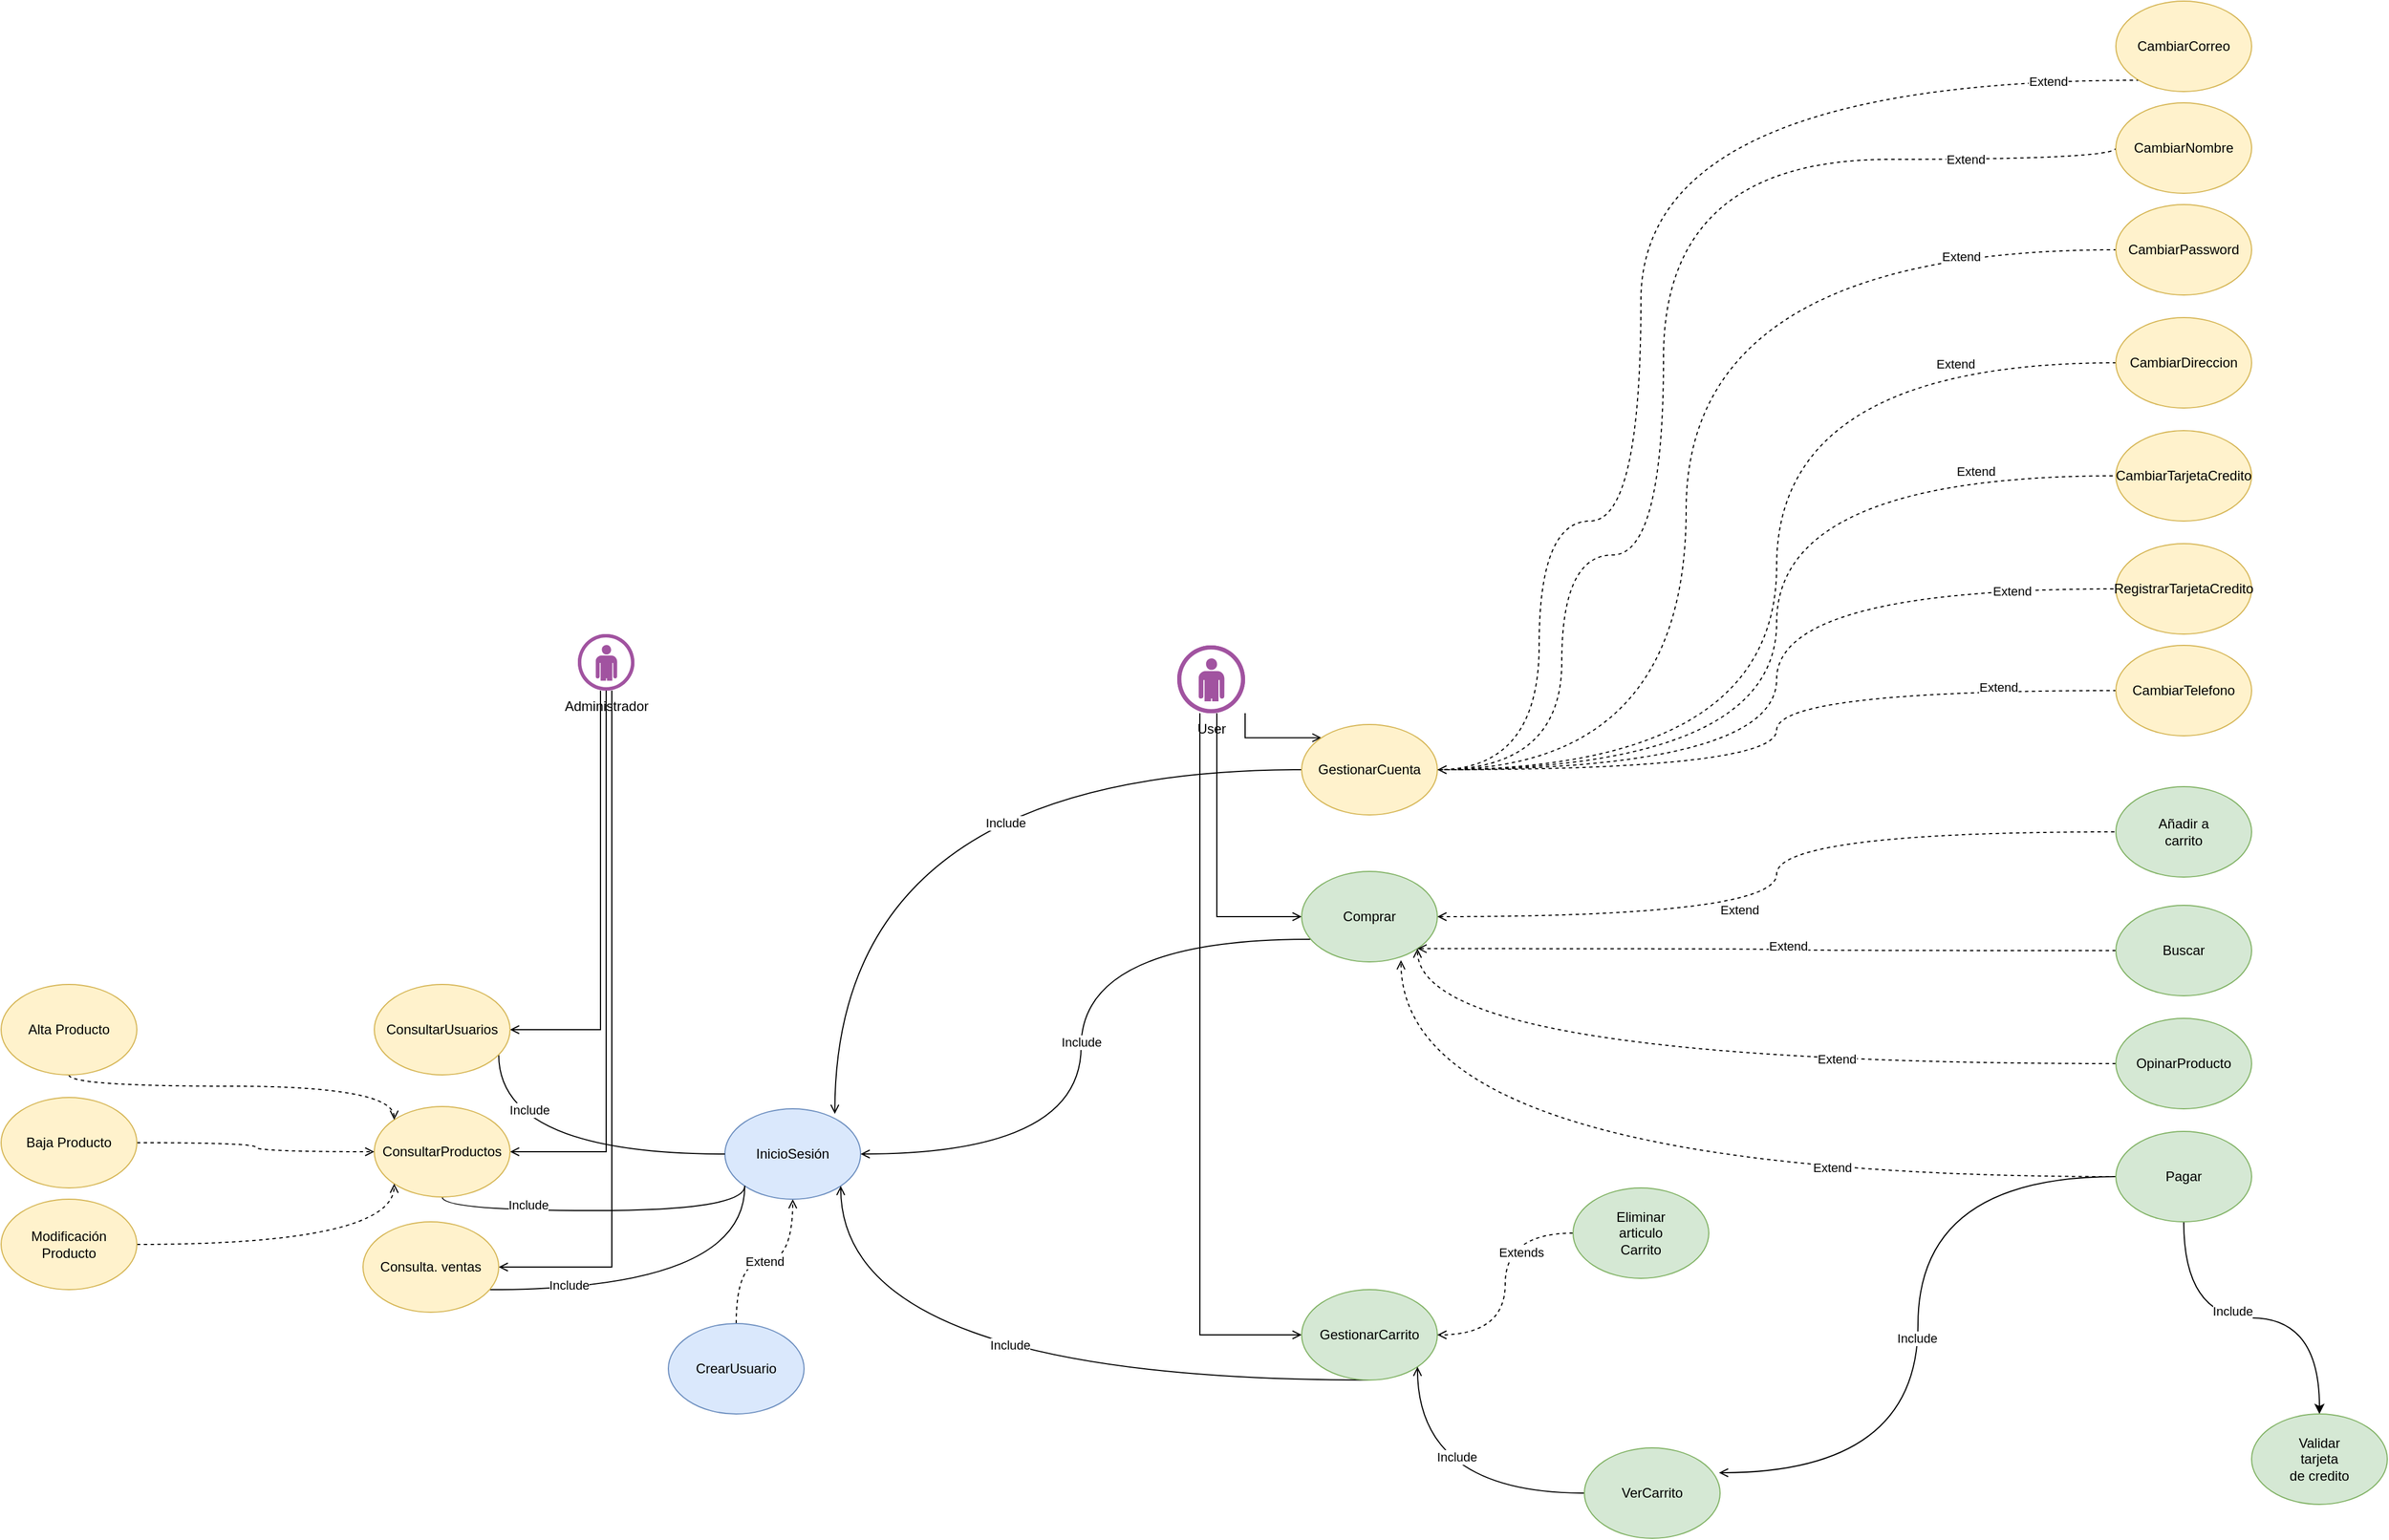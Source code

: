 <mxfile version="17.4.2" type="device"><diagram id="EYGn6ma_3_6tmCTe7zwb" name="Página-1"><mxGraphModel dx="3720" dy="928" grid="1" gridSize="10" guides="1" tooltips="1" connect="1" arrows="1" fold="1" page="1" pageScale="1" pageWidth="1654" pageHeight="2336" math="0" shadow="0"><root><mxCell id="0"/><mxCell id="1" parent="0"/><mxCell id="AV_3MZFQls4FvIpao2mU-118" style="edgeStyle=orthogonalEdgeStyle;orthogonalLoop=1;jettySize=auto;html=1;entryX=0;entryY=0;entryDx=0;entryDy=0;startArrow=none;startFill=0;endArrow=open;endFill=0;rounded=0;" edge="1" parent="1" source="AV_3MZFQls4FvIpao2mU-2" target="AV_3MZFQls4FvIpao2mU-35"><mxGeometry relative="1" as="geometry"><Array as="points"><mxPoint x="610" y="762"/></Array></mxGeometry></mxCell><mxCell id="AV_3MZFQls4FvIpao2mU-119" style="edgeStyle=orthogonalEdgeStyle;rounded=0;orthogonalLoop=1;jettySize=auto;html=1;entryX=0;entryY=0.5;entryDx=0;entryDy=0;startArrow=none;startFill=0;endArrow=open;endFill=0;" edge="1" parent="1" source="AV_3MZFQls4FvIpao2mU-2" target="AV_3MZFQls4FvIpao2mU-29"><mxGeometry relative="1" as="geometry"><Array as="points"><mxPoint x="585" y="920"/></Array></mxGeometry></mxCell><mxCell id="AV_3MZFQls4FvIpao2mU-120" style="edgeStyle=orthogonalEdgeStyle;rounded=0;orthogonalLoop=1;jettySize=auto;html=1;entryX=0;entryY=0.5;entryDx=0;entryDy=0;startArrow=none;startFill=0;endArrow=open;endFill=0;" edge="1" parent="1" source="AV_3MZFQls4FvIpao2mU-2" target="AV_3MZFQls4FvIpao2mU-22"><mxGeometry relative="1" as="geometry"><Array as="points"><mxPoint x="570" y="1290"/></Array></mxGeometry></mxCell><mxCell id="AV_3MZFQls4FvIpao2mU-2" value="User" style="verticalLabelPosition=bottom;sketch=0;html=1;fillColor=#A153A0;strokeColor=#ffffff;verticalAlign=top;align=center;points=[[0,0.5,0],[0.125,0.25,0],[0.25,0,0],[0.5,0,0],[0.75,0,0],[0.875,0.25,0],[1,0.5,0],[0.875,0.75,0],[0.75,1,0],[0.5,1,0],[0.125,0.75,0]];pointerEvents=1;shape=mxgraph.cisco_safe.compositeIcon;bgIcon=ellipse;resIcon=mxgraph.cisco_safe.design.user;" vertex="1" parent="1"><mxGeometry x="550" y="680" width="60" height="60" as="geometry"/></mxCell><mxCell id="AV_3MZFQls4FvIpao2mU-92" value="Extend" style="edgeStyle=orthogonalEdgeStyle;curved=1;orthogonalLoop=1;jettySize=auto;html=1;startArrow=none;startFill=0;endArrow=open;endFill=0;dashed=1;" edge="1" parent="1" source="AV_3MZFQls4FvIpao2mU-15" target="AV_3MZFQls4FvIpao2mU-16"><mxGeometry relative="1" as="geometry"/></mxCell><mxCell id="AV_3MZFQls4FvIpao2mU-15" value="CrearUsuario" style="ellipse;whiteSpace=wrap;html=1;fillColor=#dae8fc;strokeColor=#6c8ebf;" vertex="1" parent="1"><mxGeometry x="100" y="1280" width="120" height="80" as="geometry"/></mxCell><mxCell id="AV_3MZFQls4FvIpao2mU-16" value="InicioSesión" style="ellipse;whiteSpace=wrap;html=1;fillColor=#dae8fc;strokeColor=#6c8ebf;" vertex="1" parent="1"><mxGeometry x="150" y="1090" width="120" height="80" as="geometry"/></mxCell><mxCell id="AV_3MZFQls4FvIpao2mU-116" style="edgeStyle=orthogonalEdgeStyle;curved=1;orthogonalLoop=1;jettySize=auto;html=1;entryX=1;entryY=1;entryDx=0;entryDy=0;startArrow=none;startFill=0;endArrow=open;endFill=0;" edge="1" parent="1" source="AV_3MZFQls4FvIpao2mU-22" target="AV_3MZFQls4FvIpao2mU-16"><mxGeometry relative="1" as="geometry"><Array as="points"><mxPoint x="252" y="1330"/></Array></mxGeometry></mxCell><mxCell id="AV_3MZFQls4FvIpao2mU-137" value="Include" style="edgeLabel;html=1;align=center;verticalAlign=middle;resizable=0;points=[];" vertex="1" connectable="0" parent="AV_3MZFQls4FvIpao2mU-116"><mxGeometry x="-0.005" y="-31" relative="1" as="geometry"><mxPoint as="offset"/></mxGeometry></mxCell><mxCell id="AV_3MZFQls4FvIpao2mU-22" value="GestionarCarrito" style="ellipse;whiteSpace=wrap;html=1;fillColor=#d5e8d4;strokeColor=#82b366;" vertex="1" parent="1"><mxGeometry x="660" y="1250" width="120" height="80" as="geometry"/></mxCell><mxCell id="AV_3MZFQls4FvIpao2mU-113" style="edgeStyle=orthogonalEdgeStyle;curved=1;orthogonalLoop=1;jettySize=auto;html=1;entryX=1;entryY=1;entryDx=0;entryDy=0;startArrow=none;startFill=0;endArrow=open;endFill=0;" edge="1" parent="1" source="AV_3MZFQls4FvIpao2mU-25" target="AV_3MZFQls4FvIpao2mU-22"><mxGeometry relative="1" as="geometry"/></mxCell><mxCell id="AV_3MZFQls4FvIpao2mU-114" value="Include" style="edgeLabel;html=1;align=center;verticalAlign=middle;resizable=0;points=[];" vertex="1" connectable="0" parent="AV_3MZFQls4FvIpao2mU-113"><mxGeometry x="-0.13" y="-32" relative="1" as="geometry"><mxPoint as="offset"/></mxGeometry></mxCell><mxCell id="AV_3MZFQls4FvIpao2mU-25" value="VerCarrito" style="ellipse;whiteSpace=wrap;html=1;fillColor=#d5e8d4;strokeColor=#82b366;" vertex="1" parent="1"><mxGeometry x="910" y="1390" width="120" height="80" as="geometry"/></mxCell><mxCell id="AV_3MZFQls4FvIpao2mU-111" style="edgeStyle=orthogonalEdgeStyle;curved=1;orthogonalLoop=1;jettySize=auto;html=1;entryX=1;entryY=0.5;entryDx=0;entryDy=0;dashed=1;startArrow=none;startFill=0;endArrow=open;endFill=0;" edge="1" parent="1" source="AV_3MZFQls4FvIpao2mU-27" target="AV_3MZFQls4FvIpao2mU-22"><mxGeometry relative="1" as="geometry"/></mxCell><mxCell id="AV_3MZFQls4FvIpao2mU-112" value="Extends" style="edgeLabel;html=1;align=center;verticalAlign=middle;resizable=0;points=[];" vertex="1" connectable="0" parent="AV_3MZFQls4FvIpao2mU-111"><mxGeometry x="-0.269" y="14" relative="1" as="geometry"><mxPoint as="offset"/></mxGeometry></mxCell><mxCell id="AV_3MZFQls4FvIpao2mU-27" value="Eliminar&lt;br&gt;articulo&lt;br&gt;Carrito" style="ellipse;whiteSpace=wrap;html=1;fillColor=#d5e8d4;strokeColor=#82b366;" vertex="1" parent="1"><mxGeometry x="900" y="1160" width="120" height="80" as="geometry"/></mxCell><mxCell id="AV_3MZFQls4FvIpao2mU-59" style="edgeStyle=orthogonalEdgeStyle;curved=1;orthogonalLoop=1;jettySize=auto;html=1;endArrow=none;endFill=0;dashed=1;startArrow=open;startFill=0;entryX=0;entryY=0.5;entryDx=0;entryDy=0;" edge="1" parent="1" source="AV_3MZFQls4FvIpao2mU-29" target="AV_3MZFQls4FvIpao2mU-31"><mxGeometry relative="1" as="geometry"><mxPoint x="1190" y="890" as="targetPoint"/></mxGeometry></mxCell><mxCell id="AV_3MZFQls4FvIpao2mU-79" value="Extend" style="edgeLabel;html=1;align=center;verticalAlign=middle;resizable=0;points=[];" vertex="1" connectable="0" parent="AV_3MZFQls4FvIpao2mU-59"><mxGeometry x="-0.209" y="6" relative="1" as="geometry"><mxPoint as="offset"/></mxGeometry></mxCell><mxCell id="AV_3MZFQls4FvIpao2mU-88" value="Include" style="edgeStyle=orthogonalEdgeStyle;curved=1;orthogonalLoop=1;jettySize=auto;html=1;entryX=1;entryY=0.5;entryDx=0;entryDy=0;startArrow=none;startFill=0;endArrow=open;endFill=0;" edge="1" parent="1" source="AV_3MZFQls4FvIpao2mU-29" target="AV_3MZFQls4FvIpao2mU-16"><mxGeometry relative="1" as="geometry"><Array as="points"><mxPoint x="465" y="940"/><mxPoint x="465" y="1130"/></Array></mxGeometry></mxCell><mxCell id="AV_3MZFQls4FvIpao2mU-29" value="Comprar" style="ellipse;whiteSpace=wrap;html=1;fillColor=#d5e8d4;strokeColor=#82b366;" vertex="1" parent="1"><mxGeometry x="660" y="880" width="120" height="80" as="geometry"/></mxCell><mxCell id="AV_3MZFQls4FvIpao2mU-31" value="Añadir a&lt;br&gt;carrito" style="ellipse;whiteSpace=wrap;html=1;fillColor=#d5e8d4;strokeColor=#82b366;" vertex="1" parent="1"><mxGeometry x="1380" y="805" width="120" height="80" as="geometry"/></mxCell><mxCell id="AV_3MZFQls4FvIpao2mU-106" style="edgeStyle=orthogonalEdgeStyle;curved=1;orthogonalLoop=1;jettySize=auto;html=1;entryX=1;entryY=1;entryDx=0;entryDy=0;dashed=1;startArrow=none;startFill=0;endArrow=open;endFill=0;" edge="1" parent="1" source="AV_3MZFQls4FvIpao2mU-33" target="AV_3MZFQls4FvIpao2mU-29"><mxGeometry relative="1" as="geometry"/></mxCell><mxCell id="AV_3MZFQls4FvIpao2mU-107" value="Extend" style="edgeLabel;html=1;align=center;verticalAlign=middle;resizable=0;points=[];" vertex="1" connectable="0" parent="AV_3MZFQls4FvIpao2mU-106"><mxGeometry x="-0.312" y="-4" relative="1" as="geometry"><mxPoint as="offset"/></mxGeometry></mxCell><mxCell id="AV_3MZFQls4FvIpao2mU-33" value="OpinarProducto" style="ellipse;whiteSpace=wrap;html=1;fillColor=#d5e8d4;strokeColor=#82b366;" vertex="1" parent="1"><mxGeometry x="1380" y="1010" width="120" height="80" as="geometry"/></mxCell><mxCell id="AV_3MZFQls4FvIpao2mU-46" style="edgeStyle=orthogonalEdgeStyle;curved=1;orthogonalLoop=1;jettySize=auto;html=1;entryX=0;entryY=0.5;entryDx=0;entryDy=0;dashed=1;endArrow=none;endFill=0;" edge="1" parent="1" source="AV_3MZFQls4FvIpao2mU-35" target="AV_3MZFQls4FvIpao2mU-39"><mxGeometry relative="1" as="geometry"><Array as="points"><mxPoint x="1000" y="790"/><mxPoint x="1000" y="330"/></Array></mxGeometry></mxCell><mxCell id="AV_3MZFQls4FvIpao2mU-72" value="Extend" style="edgeLabel;html=1;align=center;verticalAlign=middle;resizable=0;points=[];" vertex="1" connectable="0" parent="AV_3MZFQls4FvIpao2mU-46"><mxGeometry x="0.739" y="-6" relative="1" as="geometry"><mxPoint x="1" as="offset"/></mxGeometry></mxCell><mxCell id="AV_3MZFQls4FvIpao2mU-47" style="edgeStyle=orthogonalEdgeStyle;curved=1;orthogonalLoop=1;jettySize=auto;html=1;dashed=1;endArrow=none;endFill=0;exitX=1;exitY=0.5;exitDx=0;exitDy=0;" edge="1" parent="1" source="AV_3MZFQls4FvIpao2mU-35" target="AV_3MZFQls4FvIpao2mU-40"><mxGeometry relative="1" as="geometry"><Array as="points"><mxPoint x="870" y="790"/><mxPoint x="870" y="570"/><mxPoint x="960" y="570"/><mxPoint x="960" y="180"/></Array></mxGeometry></mxCell><mxCell id="AV_3MZFQls4FvIpao2mU-71" value="Extend" style="edgeLabel;html=1;align=center;verticalAlign=middle;resizable=0;points=[];" vertex="1" connectable="0" parent="AV_3MZFQls4FvIpao2mU-47"><mxGeometry x="0.869" y="-1" relative="1" as="geometry"><mxPoint as="offset"/></mxGeometry></mxCell><mxCell id="AV_3MZFQls4FvIpao2mU-48" style="edgeStyle=orthogonalEdgeStyle;curved=1;orthogonalLoop=1;jettySize=auto;html=1;entryX=0;entryY=0.5;entryDx=0;entryDy=0;dashed=1;endArrow=none;endFill=0;" edge="1" parent="1" source="AV_3MZFQls4FvIpao2mU-35" target="AV_3MZFQls4FvIpao2mU-41"><mxGeometry relative="1" as="geometry"><Array as="points"><mxPoint x="890" y="790"/><mxPoint x="890" y="600"/><mxPoint x="980" y="600"/><mxPoint x="980" y="250"/><mxPoint x="1380" y="250"/></Array></mxGeometry></mxCell><mxCell id="AV_3MZFQls4FvIpao2mU-97" value="Extend" style="edgeLabel;html=1;align=center;verticalAlign=middle;resizable=0;points=[];" vertex="1" connectable="0" parent="AV_3MZFQls4FvIpao2mU-48"><mxGeometry x="0.75" relative="1" as="geometry"><mxPoint as="offset"/></mxGeometry></mxCell><mxCell id="AV_3MZFQls4FvIpao2mU-49" style="edgeStyle=orthogonalEdgeStyle;curved=1;orthogonalLoop=1;jettySize=auto;html=1;entryX=0;entryY=0.5;entryDx=0;entryDy=0;dashed=1;endArrow=none;endFill=0;" edge="1" parent="1" source="AV_3MZFQls4FvIpao2mU-35" target="AV_3MZFQls4FvIpao2mU-42"><mxGeometry relative="1" as="geometry"/></mxCell><mxCell id="AV_3MZFQls4FvIpao2mU-69" value="Extend" style="edgeLabel;html=1;align=center;verticalAlign=middle;resizable=0;points=[];" vertex="1" connectable="0" parent="AV_3MZFQls4FvIpao2mU-49"><mxGeometry x="0.701" y="-1" relative="1" as="geometry"><mxPoint x="1" as="offset"/></mxGeometry></mxCell><mxCell id="AV_3MZFQls4FvIpao2mU-50" style="edgeStyle=orthogonalEdgeStyle;curved=1;orthogonalLoop=1;jettySize=auto;html=1;entryX=0;entryY=0.5;entryDx=0;entryDy=0;dashed=1;endArrow=none;endFill=0;" edge="1" parent="1" source="AV_3MZFQls4FvIpao2mU-35" target="AV_3MZFQls4FvIpao2mU-43"><mxGeometry relative="1" as="geometry"><mxPoint x="1380.0" y="640" as="targetPoint"/></mxGeometry></mxCell><mxCell id="AV_3MZFQls4FvIpao2mU-68" value="Extend" style="edgeLabel;html=1;align=center;verticalAlign=middle;resizable=0;points=[];" vertex="1" connectable="0" parent="AV_3MZFQls4FvIpao2mU-50"><mxGeometry x="0.711" y="4" relative="1" as="geometry"><mxPoint as="offset"/></mxGeometry></mxCell><mxCell id="AV_3MZFQls4FvIpao2mU-51" style="edgeStyle=orthogonalEdgeStyle;curved=1;orthogonalLoop=1;jettySize=auto;html=1;entryX=0;entryY=0.5;entryDx=0;entryDy=0;dashed=1;endArrow=none;endFill=0;" edge="1" parent="1" source="AV_3MZFQls4FvIpao2mU-35" target="AV_3MZFQls4FvIpao2mU-44"><mxGeometry relative="1" as="geometry"/></mxCell><mxCell id="AV_3MZFQls4FvIpao2mU-67" value="Extend" style="edgeLabel;html=1;align=center;verticalAlign=middle;resizable=0;points=[];" vertex="1" connectable="0" parent="AV_3MZFQls4FvIpao2mU-51"><mxGeometry x="0.755" y="-2" relative="1" as="geometry"><mxPoint x="1" as="offset"/></mxGeometry></mxCell><mxCell id="AV_3MZFQls4FvIpao2mU-52" style="edgeStyle=orthogonalEdgeStyle;curved=1;orthogonalLoop=1;jettySize=auto;html=1;entryX=0;entryY=0.5;entryDx=0;entryDy=0;dashed=1;endArrow=none;endFill=0;startArrow=open;startFill=0;" edge="1" parent="1" source="AV_3MZFQls4FvIpao2mU-35" target="AV_3MZFQls4FvIpao2mU-45"><mxGeometry relative="1" as="geometry"/></mxCell><mxCell id="AV_3MZFQls4FvIpao2mU-98" value="Extend" style="edgeLabel;html=1;align=center;verticalAlign=middle;resizable=0;points=[];" vertex="1" connectable="0" parent="AV_3MZFQls4FvIpao2mU-52"><mxGeometry x="0.689" y="3" relative="1" as="geometry"><mxPoint as="offset"/></mxGeometry></mxCell><mxCell id="AV_3MZFQls4FvIpao2mU-117" style="edgeStyle=orthogonalEdgeStyle;curved=1;orthogonalLoop=1;jettySize=auto;html=1;entryX=0.81;entryY=0.056;entryDx=0;entryDy=0;entryPerimeter=0;startArrow=none;startFill=0;endArrow=open;endFill=0;" edge="1" parent="1" source="AV_3MZFQls4FvIpao2mU-35" target="AV_3MZFQls4FvIpao2mU-16"><mxGeometry relative="1" as="geometry"/></mxCell><mxCell id="AV_3MZFQls4FvIpao2mU-136" value="Include" style="edgeLabel;html=1;align=center;verticalAlign=middle;resizable=0;points=[];" vertex="1" connectable="0" parent="AV_3MZFQls4FvIpao2mU-117"><mxGeometry x="-0.268" y="47" relative="1" as="geometry"><mxPoint as="offset"/></mxGeometry></mxCell><mxCell id="AV_3MZFQls4FvIpao2mU-35" value="GestionarCuenta" style="ellipse;whiteSpace=wrap;html=1;fillColor=#fff2cc;strokeColor=#d6b656;" vertex="1" parent="1"><mxGeometry x="660" y="750" width="120" height="80" as="geometry"/></mxCell><mxCell id="AV_3MZFQls4FvIpao2mU-39" value="CambiarPassword" style="ellipse;whiteSpace=wrap;html=1;fillColor=#fff2cc;strokeColor=#d6b656;" vertex="1" parent="1"><mxGeometry x="1380" y="290" width="120" height="80" as="geometry"/></mxCell><mxCell id="AV_3MZFQls4FvIpao2mU-40" value="CambiarCorreo" style="ellipse;whiteSpace=wrap;html=1;fillColor=#fff2cc;strokeColor=#d6b656;" vertex="1" parent="1"><mxGeometry x="1380" y="110" width="120" height="80" as="geometry"/></mxCell><mxCell id="AV_3MZFQls4FvIpao2mU-41" value="CambiarNombre" style="ellipse;whiteSpace=wrap;html=1;fillColor=#fff2cc;strokeColor=#d6b656;" vertex="1" parent="1"><mxGeometry x="1380" y="200" width="120" height="80" as="geometry"/></mxCell><mxCell id="AV_3MZFQls4FvIpao2mU-42" value="CambiarDireccion" style="ellipse;whiteSpace=wrap;html=1;fillColor=#fff2cc;strokeColor=#d6b656;" vertex="1" parent="1"><mxGeometry x="1380" y="390" width="120" height="80" as="geometry"/></mxCell><mxCell id="AV_3MZFQls4FvIpao2mU-43" value="CambiarTarjetaCredito" style="ellipse;whiteSpace=wrap;html=1;fillColor=#fff2cc;strokeColor=#d6b656;" vertex="1" parent="1"><mxGeometry x="1380" y="490" width="120" height="80" as="geometry"/></mxCell><mxCell id="AV_3MZFQls4FvIpao2mU-44" value="RegistrarTarjetaCredito" style="ellipse;whiteSpace=wrap;html=1;fillColor=#fff2cc;strokeColor=#d6b656;" vertex="1" parent="1"><mxGeometry x="1380" y="590" width="120" height="80" as="geometry"/></mxCell><mxCell id="AV_3MZFQls4FvIpao2mU-45" value="CambiarTelefono" style="ellipse;whiteSpace=wrap;html=1;fillColor=#fff2cc;strokeColor=#d6b656;" vertex="1" parent="1"><mxGeometry x="1380" y="680" width="120" height="80" as="geometry"/></mxCell><mxCell id="AV_3MZFQls4FvIpao2mU-104" style="edgeStyle=orthogonalEdgeStyle;curved=1;orthogonalLoop=1;jettySize=auto;html=1;dashed=1;startArrow=none;startFill=0;endArrow=open;endFill=0;entryX=1;entryY=1;entryDx=0;entryDy=0;" edge="1" parent="1" source="AV_3MZFQls4FvIpao2mU-53" target="AV_3MZFQls4FvIpao2mU-29"><mxGeometry relative="1" as="geometry"><mxPoint x="1030" y="970" as="targetPoint"/></mxGeometry></mxCell><mxCell id="AV_3MZFQls4FvIpao2mU-105" value="Extend" style="edgeLabel;html=1;align=center;verticalAlign=middle;resizable=0;points=[];" vertex="1" connectable="0" parent="AV_3MZFQls4FvIpao2mU-104"><mxGeometry x="-0.064" y="-4" relative="1" as="geometry"><mxPoint as="offset"/></mxGeometry></mxCell><mxCell id="AV_3MZFQls4FvIpao2mU-53" value="Buscar" style="ellipse;whiteSpace=wrap;html=1;fillColor=#d5e8d4;strokeColor=#82b366;" vertex="1" parent="1"><mxGeometry x="1380" y="910" width="120" height="80" as="geometry"/></mxCell><mxCell id="AV_3MZFQls4FvIpao2mU-58" style="edgeStyle=orthogonalEdgeStyle;curved=1;orthogonalLoop=1;jettySize=auto;html=1;endArrow=classic;endFill=1;startArrow=none;startFill=0;" edge="1" parent="1" source="AV_3MZFQls4FvIpao2mU-55" target="AV_3MZFQls4FvIpao2mU-57"><mxGeometry relative="1" as="geometry"><Array as="points"/></mxGeometry></mxCell><mxCell id="AV_3MZFQls4FvIpao2mU-108" value="Include" style="edgeLabel;html=1;align=center;verticalAlign=middle;resizable=0;points=[];" vertex="1" connectable="0" parent="AV_3MZFQls4FvIpao2mU-58"><mxGeometry x="-0.116" y="6" relative="1" as="geometry"><mxPoint as="offset"/></mxGeometry></mxCell><mxCell id="AV_3MZFQls4FvIpao2mU-109" style="edgeStyle=orthogonalEdgeStyle;curved=1;orthogonalLoop=1;jettySize=auto;html=1;entryX=0.732;entryY=0.982;entryDx=0;entryDy=0;entryPerimeter=0;dashed=1;startArrow=none;startFill=0;endArrow=open;endFill=0;" edge="1" parent="1" source="AV_3MZFQls4FvIpao2mU-55" target="AV_3MZFQls4FvIpao2mU-29"><mxGeometry relative="1" as="geometry"/></mxCell><mxCell id="AV_3MZFQls4FvIpao2mU-110" value="Extend" style="edgeLabel;html=1;align=center;verticalAlign=middle;resizable=0;points=[];" vertex="1" connectable="0" parent="AV_3MZFQls4FvIpao2mU-109"><mxGeometry x="-0.391" y="-8" relative="1" as="geometry"><mxPoint as="offset"/></mxGeometry></mxCell><mxCell id="AV_3MZFQls4FvIpao2mU-149" style="edgeStyle=orthogonalEdgeStyle;curved=1;orthogonalLoop=1;jettySize=auto;html=1;entryX=0.992;entryY=0.275;entryDx=0;entryDy=0;entryPerimeter=0;startArrow=none;startFill=0;endArrow=open;endFill=0;" edge="1" parent="1" source="AV_3MZFQls4FvIpao2mU-55" target="AV_3MZFQls4FvIpao2mU-25"><mxGeometry relative="1" as="geometry"/></mxCell><mxCell id="AV_3MZFQls4FvIpao2mU-150" value="Include" style="edgeLabel;html=1;align=center;verticalAlign=middle;resizable=0;points=[];" vertex="1" connectable="0" parent="AV_3MZFQls4FvIpao2mU-149"><mxGeometry x="0.038" y="-1" relative="1" as="geometry"><mxPoint as="offset"/></mxGeometry></mxCell><mxCell id="AV_3MZFQls4FvIpao2mU-55" value="Pagar" style="ellipse;whiteSpace=wrap;html=1;fillColor=#d5e8d4;strokeColor=#82b366;" vertex="1" parent="1"><mxGeometry x="1380" y="1110" width="120" height="80" as="geometry"/></mxCell><mxCell id="AV_3MZFQls4FvIpao2mU-57" value="Validar&lt;br&gt;tarjeta&lt;br&gt;de credito&lt;br&gt;" style="ellipse;whiteSpace=wrap;html=1;fillColor=#d5e8d4;strokeColor=#82b366;" vertex="1" parent="1"><mxGeometry x="1500" y="1360" width="120" height="80" as="geometry"/></mxCell><mxCell id="AV_3MZFQls4FvIpao2mU-127" style="edgeStyle=orthogonalEdgeStyle;rounded=0;orthogonalLoop=1;jettySize=auto;html=1;entryX=1;entryY=0.5;entryDx=0;entryDy=0;startArrow=none;startFill=0;endArrow=open;endFill=0;" edge="1" parent="1" source="AV_3MZFQls4FvIpao2mU-94" target="AV_3MZFQls4FvIpao2mU-125"><mxGeometry relative="1" as="geometry"><Array as="points"><mxPoint x="50" y="1230"/></Array></mxGeometry></mxCell><mxCell id="AV_3MZFQls4FvIpao2mU-128" style="edgeStyle=orthogonalEdgeStyle;rounded=0;orthogonalLoop=1;jettySize=auto;html=1;entryX=1;entryY=0.5;entryDx=0;entryDy=0;startArrow=none;startFill=0;endArrow=open;endFill=0;" edge="1" parent="1" source="AV_3MZFQls4FvIpao2mU-94" target="AV_3MZFQls4FvIpao2mU-124"><mxGeometry relative="1" as="geometry"><Array as="points"><mxPoint x="45" y="1128"/></Array></mxGeometry></mxCell><mxCell id="AV_3MZFQls4FvIpao2mU-129" style="edgeStyle=orthogonalEdgeStyle;rounded=0;orthogonalLoop=1;jettySize=auto;html=1;entryX=1;entryY=0.5;entryDx=0;entryDy=0;startArrow=none;startFill=0;endArrow=open;endFill=0;" edge="1" parent="1" source="AV_3MZFQls4FvIpao2mU-94" target="AV_3MZFQls4FvIpao2mU-121"><mxGeometry relative="1" as="geometry"><Array as="points"><mxPoint x="40" y="1020"/></Array></mxGeometry></mxCell><mxCell id="AV_3MZFQls4FvIpao2mU-94" value="Administrador" style="verticalLabelPosition=bottom;sketch=0;html=1;fillColor=#A153A0;strokeColor=#ffffff;verticalAlign=top;align=center;points=[[0,0.5,0],[0.125,0.25,0],[0.25,0,0],[0.5,0,0],[0.75,0,0],[0.875,0.25,0],[1,0.5,0],[0.875,0.75,0],[0.75,1,0],[0.5,1,0],[0.125,0.75,0]];pointerEvents=1;shape=mxgraph.cisco_safe.compositeIcon;bgIcon=ellipse;resIcon=mxgraph.cisco_safe.design.user;" vertex="1" parent="1"><mxGeometry x="20" y="670" width="50" height="50" as="geometry"/></mxCell><mxCell id="AV_3MZFQls4FvIpao2mU-130" style="edgeStyle=orthogonalEdgeStyle;orthogonalLoop=1;jettySize=auto;html=1;entryX=0;entryY=0.5;entryDx=0;entryDy=0;startArrow=none;startFill=0;endArrow=none;endFill=0;curved=1;" edge="1" parent="1" source="AV_3MZFQls4FvIpao2mU-121" target="AV_3MZFQls4FvIpao2mU-16"><mxGeometry relative="1" as="geometry"><Array as="points"><mxPoint x="-50" y="1130"/></Array></mxGeometry></mxCell><mxCell id="AV_3MZFQls4FvIpao2mU-133" value="Include" style="edgeLabel;html=1;align=center;verticalAlign=middle;resizable=0;points=[];" vertex="1" connectable="0" parent="AV_3MZFQls4FvIpao2mU-130"><mxGeometry x="-0.664" y="27" relative="1" as="geometry"><mxPoint as="offset"/></mxGeometry></mxCell><mxCell id="AV_3MZFQls4FvIpao2mU-121" value="ConsultarUsuarios" style="ellipse;whiteSpace=wrap;html=1;fillColor=#fff2cc;strokeColor=#d6b656;" vertex="1" parent="1"><mxGeometry x="-160" y="980" width="120" height="80" as="geometry"/></mxCell><mxCell id="AV_3MZFQls4FvIpao2mU-131" style="edgeStyle=orthogonalEdgeStyle;curved=1;orthogonalLoop=1;jettySize=auto;html=1;entryX=0;entryY=1;entryDx=0;entryDy=0;startArrow=none;startFill=0;endArrow=none;endFill=0;" edge="1" parent="1" source="AV_3MZFQls4FvIpao2mU-124" target="AV_3MZFQls4FvIpao2mU-16"><mxGeometry relative="1" as="geometry"><Array as="points"><mxPoint x="-100" y="1180"/><mxPoint x="168" y="1180"/></Array></mxGeometry></mxCell><mxCell id="AV_3MZFQls4FvIpao2mU-134" value="Include" style="edgeLabel;html=1;align=center;verticalAlign=middle;resizable=0;points=[];" vertex="1" connectable="0" parent="AV_3MZFQls4FvIpao2mU-131"><mxGeometry x="-0.415" y="5" relative="1" as="geometry"><mxPoint as="offset"/></mxGeometry></mxCell><mxCell id="AV_3MZFQls4FvIpao2mU-124" value="ConsultarProductos" style="ellipse;whiteSpace=wrap;html=1;fillColor=#fff2cc;strokeColor=#d6b656;" vertex="1" parent="1"><mxGeometry x="-160" y="1088" width="120" height="80" as="geometry"/></mxCell><mxCell id="AV_3MZFQls4FvIpao2mU-132" style="edgeStyle=orthogonalEdgeStyle;curved=1;orthogonalLoop=1;jettySize=auto;html=1;entryX=0;entryY=1;entryDx=0;entryDy=0;startArrow=none;startFill=0;endArrow=none;endFill=0;" edge="1" parent="1" source="AV_3MZFQls4FvIpao2mU-125" target="AV_3MZFQls4FvIpao2mU-16"><mxGeometry relative="1" as="geometry"><Array as="points"><mxPoint x="168" y="1250"/></Array></mxGeometry></mxCell><mxCell id="AV_3MZFQls4FvIpao2mU-135" value="Include" style="edgeLabel;html=1;align=center;verticalAlign=middle;resizable=0;points=[];" vertex="1" connectable="0" parent="AV_3MZFQls4FvIpao2mU-132"><mxGeometry x="-0.562" y="4" relative="1" as="geometry"><mxPoint as="offset"/></mxGeometry></mxCell><mxCell id="AV_3MZFQls4FvIpao2mU-125" value="Consulta. ventas" style="ellipse;whiteSpace=wrap;html=1;fillColor=#fff2cc;strokeColor=#d6b656;" vertex="1" parent="1"><mxGeometry x="-170" y="1190" width="120" height="80" as="geometry"/></mxCell><mxCell id="AV_3MZFQls4FvIpao2mU-147" style="edgeStyle=orthogonalEdgeStyle;curved=1;orthogonalLoop=1;jettySize=auto;html=1;entryX=0;entryY=0;entryDx=0;entryDy=0;dashed=1;startArrow=none;startFill=0;endArrow=open;endFill=0;" edge="1" parent="1" source="AV_3MZFQls4FvIpao2mU-139" target="AV_3MZFQls4FvIpao2mU-124"><mxGeometry relative="1" as="geometry"><Array as="points"><mxPoint x="-430" y="1070"/><mxPoint x="-142" y="1070"/></Array></mxGeometry></mxCell><mxCell id="AV_3MZFQls4FvIpao2mU-139" value="Alta Producto" style="ellipse;whiteSpace=wrap;html=1;fillColor=#fff2cc;strokeColor=#d6b656;" vertex="1" parent="1"><mxGeometry x="-490" y="980" width="120" height="80" as="geometry"/></mxCell><mxCell id="AV_3MZFQls4FvIpao2mU-148" style="edgeStyle=orthogonalEdgeStyle;curved=1;orthogonalLoop=1;jettySize=auto;html=1;entryX=0;entryY=0.5;entryDx=0;entryDy=0;dashed=1;startArrow=none;startFill=0;endArrow=open;endFill=0;" edge="1" parent="1" source="AV_3MZFQls4FvIpao2mU-140" target="AV_3MZFQls4FvIpao2mU-124"><mxGeometry relative="1" as="geometry"/></mxCell><mxCell id="AV_3MZFQls4FvIpao2mU-140" value="Baja Producto" style="ellipse;whiteSpace=wrap;html=1;fillColor=#fff2cc;strokeColor=#d6b656;" vertex="1" parent="1"><mxGeometry x="-490" y="1080" width="120" height="80" as="geometry"/></mxCell><mxCell id="AV_3MZFQls4FvIpao2mU-144" style="edgeStyle=orthogonalEdgeStyle;curved=1;orthogonalLoop=1;jettySize=auto;html=1;dashed=1;startArrow=none;startFill=0;endArrow=open;endFill=0;entryX=0;entryY=1;entryDx=0;entryDy=0;" edge="1" parent="1" source="AV_3MZFQls4FvIpao2mU-141" target="AV_3MZFQls4FvIpao2mU-124"><mxGeometry relative="1" as="geometry"><mxPoint x="-190" y="1230" as="targetPoint"/><Array as="points"><mxPoint x="-142" y="1210"/></Array></mxGeometry></mxCell><mxCell id="AV_3MZFQls4FvIpao2mU-141" value="Modificación Producto" style="ellipse;whiteSpace=wrap;html=1;fillColor=#fff2cc;strokeColor=#d6b656;" vertex="1" parent="1"><mxGeometry x="-490" y="1170" width="120" height="80" as="geometry"/></mxCell></root></mxGraphModel></diagram></mxfile>